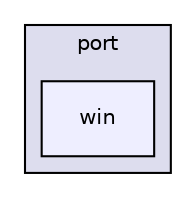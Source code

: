 digraph "port/win" {
  compound=true
  node [ fontsize="10", fontname="Helvetica"];
  edge [ labelfontsize="10", labelfontname="Helvetica"];
  subgraph clusterdir_651562d8bf6cfd3e81eff5b570d7df50 {
    graph [ bgcolor="#ddddee", pencolor="black", label="port" fontname="Helvetica", fontsize="10", URL="dir_651562d8bf6cfd3e81eff5b570d7df50.html"]
  dir_76616454d8f6d998392a7d439283050d [shape=box, label="win", style="filled", fillcolor="#eeeeff", pencolor="black", URL="dir_76616454d8f6d998392a7d439283050d.html"];
  }
}
